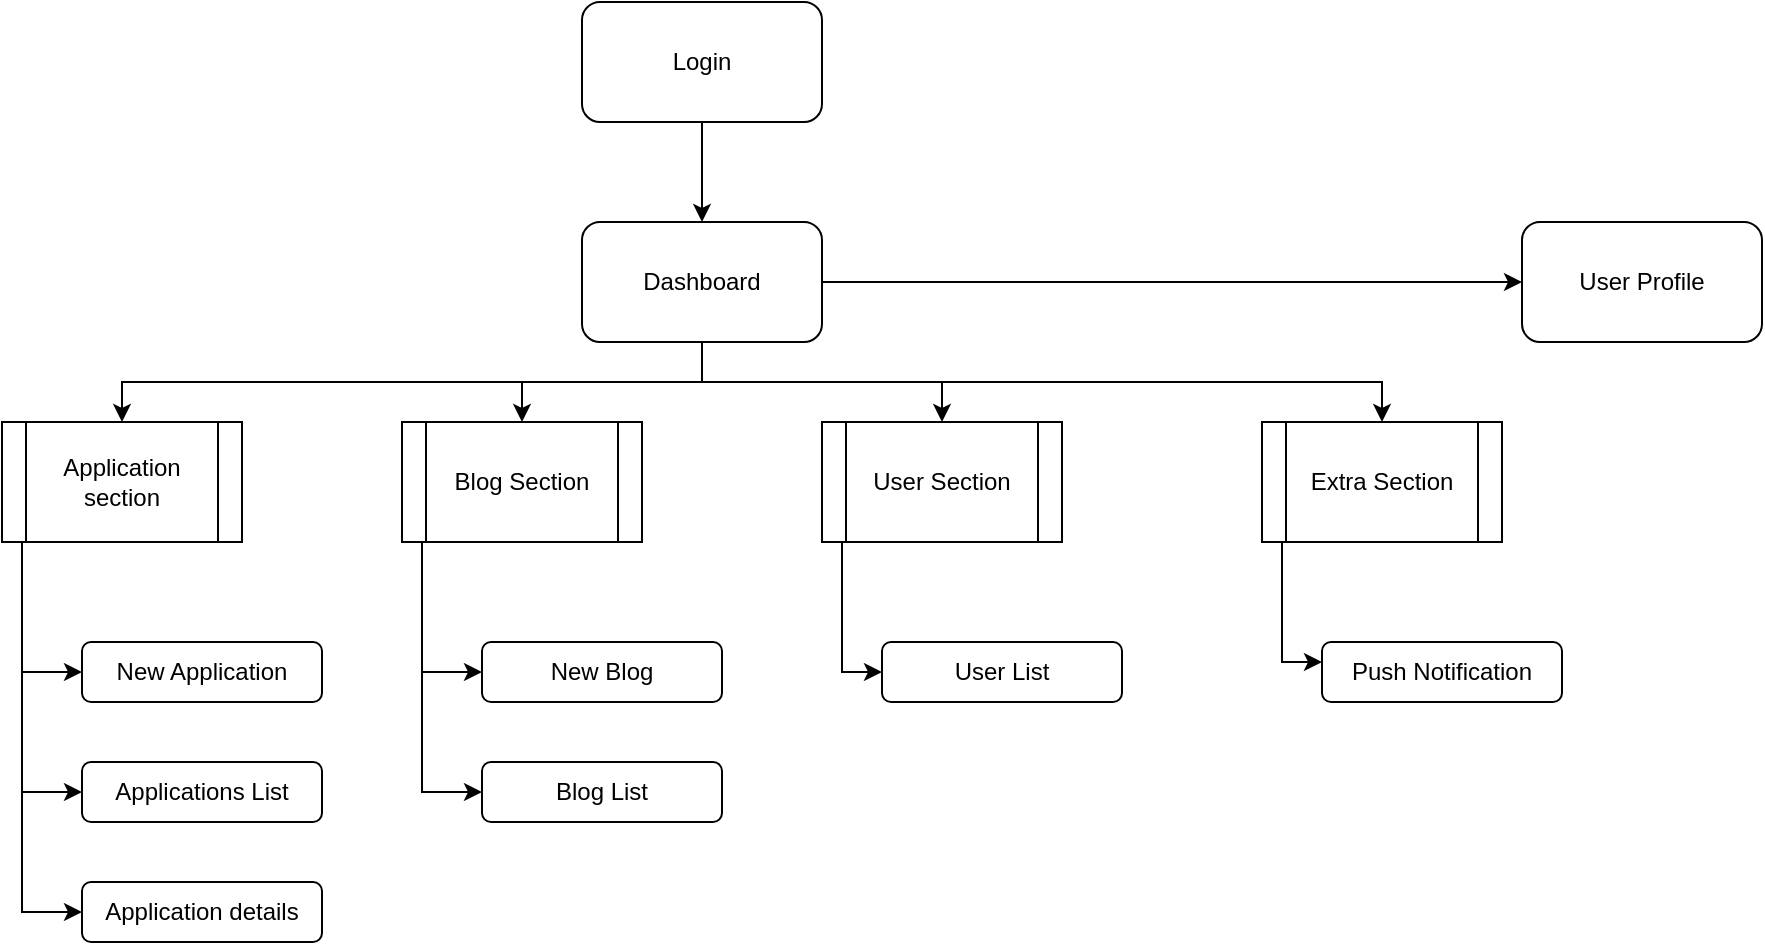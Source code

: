 <mxfile version="14.3.1" type="device"><diagram name="Page-1" id="97916047-d0de-89f5-080d-49f4d83e522f"><mxGraphModel dx="1108" dy="484" grid="1" gridSize="10" guides="1" tooltips="1" connect="1" arrows="1" fold="1" page="1" pageScale="1.5" pageWidth="1169" pageHeight="827" background="#ffffff" math="0" shadow="0"><root><mxCell id="0"/><mxCell id="1" parent="0"/><mxCell id="Fczk7cqouOrUGAGUAuTb-71" style="edgeStyle=orthogonalEdgeStyle;rounded=0;orthogonalLoop=1;jettySize=auto;html=1;entryX=0.5;entryY=0;entryDx=0;entryDy=0;" edge="1" parent="1" source="Fczk7cqouOrUGAGUAuTb-55" target="Fczk7cqouOrUGAGUAuTb-56"><mxGeometry relative="1" as="geometry"/></mxCell><mxCell id="Fczk7cqouOrUGAGUAuTb-55" value="Login" style="rounded=1;whiteSpace=wrap;html=1;" vertex="1" parent="1"><mxGeometry x="460" y="320" width="120" height="60" as="geometry"/></mxCell><mxCell id="Fczk7cqouOrUGAGUAuTb-68" style="edgeStyle=orthogonalEdgeStyle;rounded=0;orthogonalLoop=1;jettySize=auto;html=1;" edge="1" parent="1" source="Fczk7cqouOrUGAGUAuTb-56" target="Fczk7cqouOrUGAGUAuTb-58"><mxGeometry relative="1" as="geometry"><Array as="points"><mxPoint x="520" y="510"/><mxPoint x="230" y="510"/></Array></mxGeometry></mxCell><mxCell id="Fczk7cqouOrUGAGUAuTb-82" style="edgeStyle=orthogonalEdgeStyle;rounded=0;orthogonalLoop=1;jettySize=auto;html=1;" edge="1" parent="1" source="Fczk7cqouOrUGAGUAuTb-56" target="Fczk7cqouOrUGAGUAuTb-69"><mxGeometry relative="1" as="geometry"><Array as="points"><mxPoint x="520" y="510"/><mxPoint x="860" y="510"/></Array></mxGeometry></mxCell><mxCell id="Fczk7cqouOrUGAGUAuTb-83" style="edgeStyle=orthogonalEdgeStyle;rounded=0;orthogonalLoop=1;jettySize=auto;html=1;" edge="1" parent="1" source="Fczk7cqouOrUGAGUAuTb-56" target="Fczk7cqouOrUGAGUAuTb-60"><mxGeometry relative="1" as="geometry"/></mxCell><mxCell id="Fczk7cqouOrUGAGUAuTb-84" style="edgeStyle=orthogonalEdgeStyle;rounded=0;orthogonalLoop=1;jettySize=auto;html=1;" edge="1" parent="1" source="Fczk7cqouOrUGAGUAuTb-56" target="Fczk7cqouOrUGAGUAuTb-59"><mxGeometry relative="1" as="geometry"/></mxCell><mxCell id="Fczk7cqouOrUGAGUAuTb-56" value="Dashboard" style="rounded=1;whiteSpace=wrap;html=1;" vertex="1" parent="1"><mxGeometry x="460" y="430" width="120" height="60" as="geometry"/></mxCell><mxCell id="Fczk7cqouOrUGAGUAuTb-85" style="edgeStyle=orthogonalEdgeStyle;rounded=0;orthogonalLoop=1;jettySize=auto;html=1;entryX=0;entryY=0.5;entryDx=0;entryDy=0;" edge="1" parent="1" source="Fczk7cqouOrUGAGUAuTb-58" target="Fczk7cqouOrUGAGUAuTb-76"><mxGeometry relative="1" as="geometry"><Array as="points"><mxPoint x="180" y="775"/></Array></mxGeometry></mxCell><mxCell id="Fczk7cqouOrUGAGUAuTb-86" style="edgeStyle=orthogonalEdgeStyle;rounded=0;orthogonalLoop=1;jettySize=auto;html=1;entryX=0;entryY=0.5;entryDx=0;entryDy=0;" edge="1" parent="1" source="Fczk7cqouOrUGAGUAuTb-58" target="Fczk7cqouOrUGAGUAuTb-75"><mxGeometry relative="1" as="geometry"><Array as="points"><mxPoint x="180" y="715"/></Array></mxGeometry></mxCell><mxCell id="Fczk7cqouOrUGAGUAuTb-87" style="edgeStyle=orthogonalEdgeStyle;rounded=0;orthogonalLoop=1;jettySize=auto;html=1;entryX=0;entryY=0.5;entryDx=0;entryDy=0;" edge="1" parent="1" source="Fczk7cqouOrUGAGUAuTb-58" target="Fczk7cqouOrUGAGUAuTb-74"><mxGeometry relative="1" as="geometry"><Array as="points"><mxPoint x="180" y="655"/></Array></mxGeometry></mxCell><mxCell id="Fczk7cqouOrUGAGUAuTb-58" value="Application section" style="shape=process;whiteSpace=wrap;html=1;backgroundOutline=1;" vertex="1" parent="1"><mxGeometry x="170" y="530" width="120" height="60" as="geometry"/></mxCell><mxCell id="Fczk7cqouOrUGAGUAuTb-88" style="edgeStyle=orthogonalEdgeStyle;rounded=0;orthogonalLoop=1;jettySize=auto;html=1;entryX=0;entryY=0.5;entryDx=0;entryDy=0;" edge="1" parent="1" source="Fczk7cqouOrUGAGUAuTb-59" target="Fczk7cqouOrUGAGUAuTb-78"><mxGeometry relative="1" as="geometry"><Array as="points"><mxPoint x="380" y="715"/></Array></mxGeometry></mxCell><mxCell id="Fczk7cqouOrUGAGUAuTb-90" style="edgeStyle=orthogonalEdgeStyle;rounded=0;orthogonalLoop=1;jettySize=auto;html=1;exitX=0.25;exitY=1;exitDx=0;exitDy=0;entryX=0;entryY=0.5;entryDx=0;entryDy=0;" edge="1" parent="1" source="Fczk7cqouOrUGAGUAuTb-59" target="Fczk7cqouOrUGAGUAuTb-77"><mxGeometry relative="1" as="geometry"><Array as="points"><mxPoint x="380" y="590"/><mxPoint x="380" y="655"/></Array></mxGeometry></mxCell><mxCell id="Fczk7cqouOrUGAGUAuTb-59" value="Blog Section" style="shape=process;whiteSpace=wrap;html=1;backgroundOutline=1;" vertex="1" parent="1"><mxGeometry x="370" y="530" width="120" height="60" as="geometry"/></mxCell><mxCell id="Fczk7cqouOrUGAGUAuTb-91" style="edgeStyle=orthogonalEdgeStyle;rounded=0;orthogonalLoop=1;jettySize=auto;html=1;exitX=0.25;exitY=1;exitDx=0;exitDy=0;entryX=0;entryY=0.5;entryDx=0;entryDy=0;" edge="1" parent="1" source="Fczk7cqouOrUGAGUAuTb-60" target="Fczk7cqouOrUGAGUAuTb-79"><mxGeometry relative="1" as="geometry"><Array as="points"><mxPoint x="590" y="590"/><mxPoint x="590" y="655"/></Array></mxGeometry></mxCell><mxCell id="Fczk7cqouOrUGAGUAuTb-60" value="User Section" style="shape=process;whiteSpace=wrap;html=1;backgroundOutline=1;" vertex="1" parent="1"><mxGeometry x="580" y="530" width="120" height="60" as="geometry"/></mxCell><mxCell id="Fczk7cqouOrUGAGUAuTb-92" style="edgeStyle=orthogonalEdgeStyle;rounded=0;orthogonalLoop=1;jettySize=auto;html=1;exitX=0.25;exitY=1;exitDx=0;exitDy=0;" edge="1" parent="1" source="Fczk7cqouOrUGAGUAuTb-69" target="Fczk7cqouOrUGAGUAuTb-80"><mxGeometry relative="1" as="geometry"><Array as="points"><mxPoint x="810" y="590"/><mxPoint x="810" y="650"/></Array></mxGeometry></mxCell><mxCell id="Fczk7cqouOrUGAGUAuTb-69" value="Extra Section" style="shape=process;whiteSpace=wrap;html=1;backgroundOutline=1;" vertex="1" parent="1"><mxGeometry x="800" y="530" width="120" height="60" as="geometry"/></mxCell><mxCell id="Fczk7cqouOrUGAGUAuTb-74" value="New Application" style="rounded=1;whiteSpace=wrap;html=1;" vertex="1" parent="1"><mxGeometry x="210" y="640" width="120" height="30" as="geometry"/></mxCell><mxCell id="Fczk7cqouOrUGAGUAuTb-75" value="Applications List" style="rounded=1;whiteSpace=wrap;html=1;" vertex="1" parent="1"><mxGeometry x="210" y="700" width="120" height="30" as="geometry"/></mxCell><mxCell id="Fczk7cqouOrUGAGUAuTb-76" value="Application details" style="rounded=1;whiteSpace=wrap;html=1;" vertex="1" parent="1"><mxGeometry x="210" y="760" width="120" height="30" as="geometry"/></mxCell><mxCell id="Fczk7cqouOrUGAGUAuTb-77" value="New Blog" style="rounded=1;whiteSpace=wrap;html=1;" vertex="1" parent="1"><mxGeometry x="410" y="640" width="120" height="30" as="geometry"/></mxCell><mxCell id="Fczk7cqouOrUGAGUAuTb-78" value="Blog List" style="rounded=1;whiteSpace=wrap;html=1;" vertex="1" parent="1"><mxGeometry x="410" y="700" width="120" height="30" as="geometry"/></mxCell><mxCell id="Fczk7cqouOrUGAGUAuTb-79" value="User List" style="rounded=1;whiteSpace=wrap;html=1;" vertex="1" parent="1"><mxGeometry x="610" y="640" width="120" height="30" as="geometry"/></mxCell><mxCell id="Fczk7cqouOrUGAGUAuTb-80" value="Push Notification" style="rounded=1;whiteSpace=wrap;html=1;" vertex="1" parent="1"><mxGeometry x="830" y="640" width="120" height="30" as="geometry"/></mxCell><mxCell id="Fczk7cqouOrUGAGUAuTb-73" value="User Profile" style="rounded=1;whiteSpace=wrap;html=1;" vertex="1" parent="1"><mxGeometry x="930" y="430" width="120" height="60" as="geometry"/></mxCell><mxCell id="Fczk7cqouOrUGAGUAuTb-93" style="edgeStyle=orthogonalEdgeStyle;rounded=0;orthogonalLoop=1;jettySize=auto;html=1;" edge="1" parent="1" source="Fczk7cqouOrUGAGUAuTb-56" target="Fczk7cqouOrUGAGUAuTb-73"><mxGeometry relative="1" as="geometry"><mxPoint x="580" y="460" as="sourcePoint"/><mxPoint x="990" y="460" as="targetPoint"/></mxGeometry></mxCell></root></mxGraphModel></diagram></mxfile>